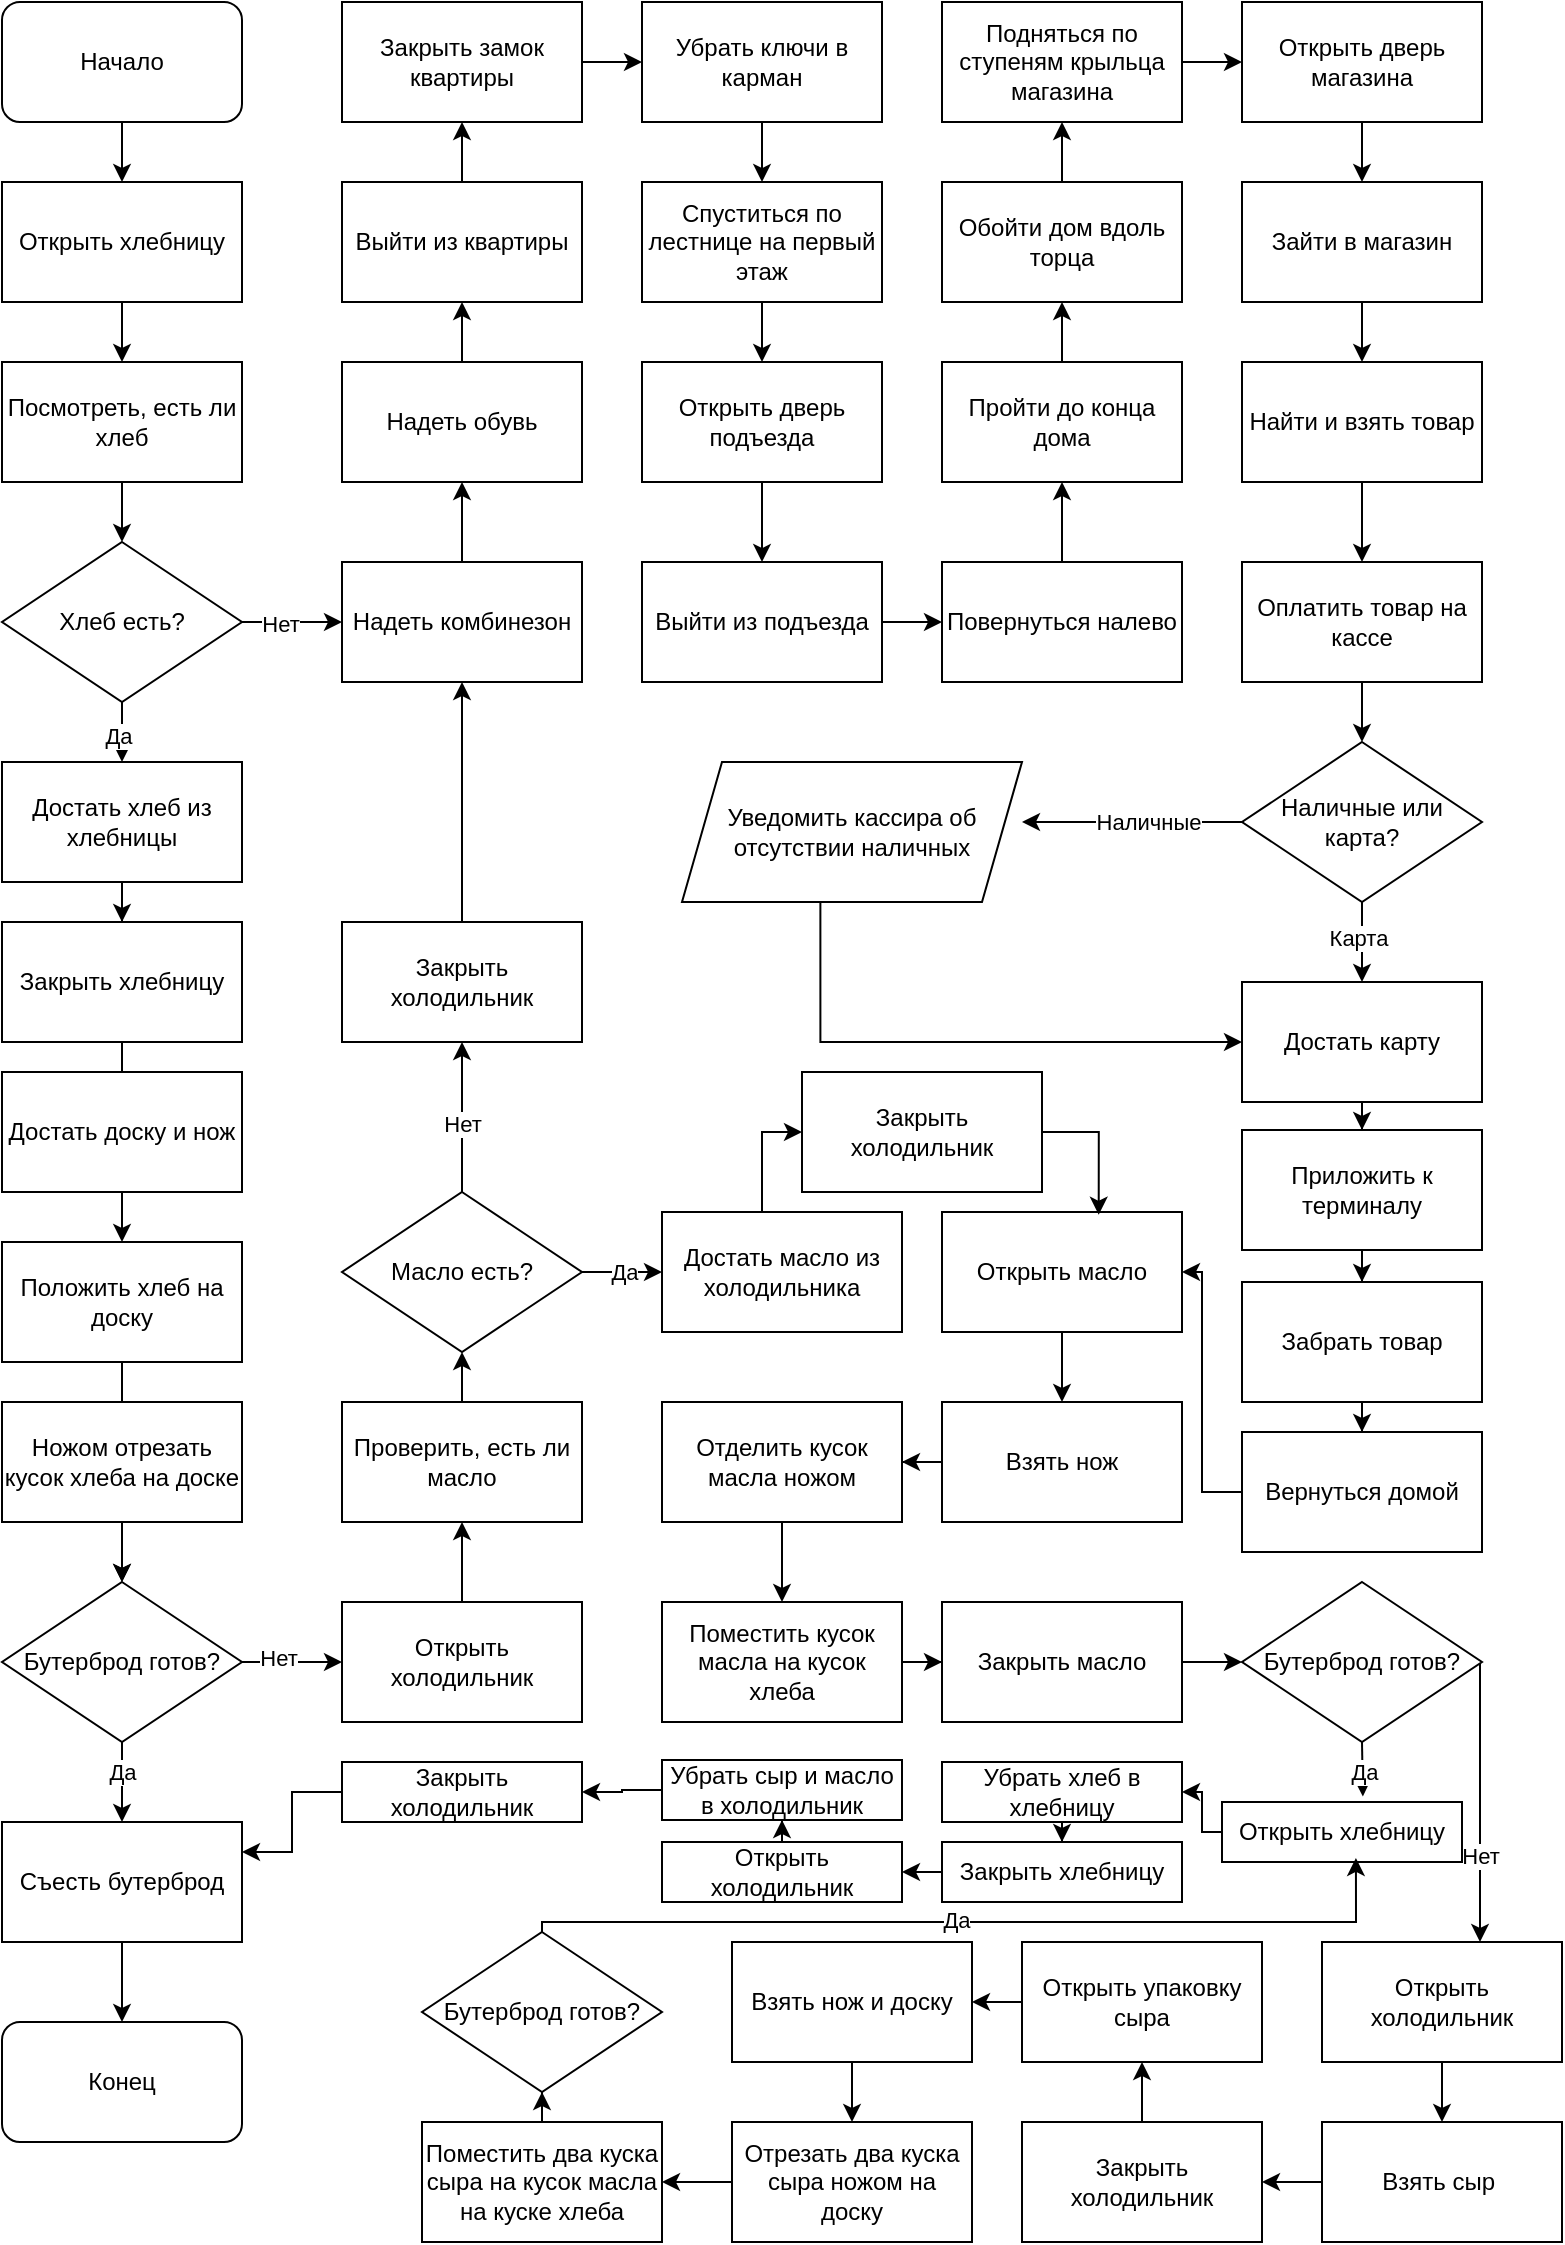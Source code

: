 <mxfile version="28.1.2">
  <diagram name="Страница — 1" id="aQO6wImOygcN_fj9YdqJ">
    <mxGraphModel dx="992" dy="596" grid="1" gridSize="10" guides="1" tooltips="1" connect="1" arrows="1" fold="1" page="1" pageScale="1" pageWidth="827" pageHeight="1169" math="0" shadow="0">
      <root>
        <mxCell id="0" />
        <mxCell id="1" parent="0" />
        <mxCell id="wdBrdmCuDnFgoLkxRWWF-6" value="" style="edgeStyle=orthogonalEdgeStyle;rounded=0;orthogonalLoop=1;jettySize=auto;html=1;" parent="1" source="8k_-EUJN0VSNiPV6PIDz-1" target="wdBrdmCuDnFgoLkxRWWF-5" edge="1">
          <mxGeometry relative="1" as="geometry" />
        </mxCell>
        <mxCell id="8k_-EUJN0VSNiPV6PIDz-1" value="Начало" style="rounded=1;whiteSpace=wrap;html=1;" parent="1" vertex="1">
          <mxGeometry x="40" y="20" width="120" height="60" as="geometry" />
        </mxCell>
        <mxCell id="wdBrdmCuDnFgoLkxRWWF-12" value="" style="edgeStyle=orthogonalEdgeStyle;rounded=0;orthogonalLoop=1;jettySize=auto;html=1;" parent="1" source="wdBrdmCuDnFgoLkxRWWF-5" target="wdBrdmCuDnFgoLkxRWWF-10" edge="1">
          <mxGeometry relative="1" as="geometry" />
        </mxCell>
        <mxCell id="wdBrdmCuDnFgoLkxRWWF-5" value="Открыть хлебницу" style="rounded=0;whiteSpace=wrap;html=1;" parent="1" vertex="1">
          <mxGeometry x="40" y="110" width="120" height="60" as="geometry" />
        </mxCell>
        <mxCell id="wdBrdmCuDnFgoLkxRWWF-18" value="" style="edgeStyle=orthogonalEdgeStyle;rounded=0;orthogonalLoop=1;jettySize=auto;html=1;" parent="1" source="wdBrdmCuDnFgoLkxRWWF-8" target="wdBrdmCuDnFgoLkxRWWF-11" edge="1">
          <mxGeometry relative="1" as="geometry" />
        </mxCell>
        <mxCell id="wdBrdmCuDnFgoLkxRWWF-8" value="Достать хлеб из хлебницы" style="rounded=0;whiteSpace=wrap;html=1;" parent="1" vertex="1">
          <mxGeometry x="40" y="400" width="120" height="60" as="geometry" />
        </mxCell>
        <mxCell id="wdBrdmCuDnFgoLkxRWWF-16" value="" style="edgeStyle=orthogonalEdgeStyle;rounded=0;orthogonalLoop=1;jettySize=auto;html=1;" parent="1" source="wdBrdmCuDnFgoLkxRWWF-9" target="wdBrdmCuDnFgoLkxRWWF-8" edge="1">
          <mxGeometry relative="1" as="geometry" />
        </mxCell>
        <mxCell id="wdBrdmCuDnFgoLkxRWWF-17" value="Да" style="edgeLabel;html=1;align=center;verticalAlign=middle;resizable=0;points=[];" parent="wdBrdmCuDnFgoLkxRWWF-16" vertex="1" connectable="0">
          <mxGeometry x="-0.34" y="-2" relative="1" as="geometry">
            <mxPoint as="offset" />
          </mxGeometry>
        </mxCell>
        <mxCell id="wdBrdmCuDnFgoLkxRWWF-20" value="" style="edgeStyle=orthogonalEdgeStyle;rounded=0;orthogonalLoop=1;jettySize=auto;html=1;" parent="1" source="wdBrdmCuDnFgoLkxRWWF-9" target="wdBrdmCuDnFgoLkxRWWF-19" edge="1">
          <mxGeometry relative="1" as="geometry" />
        </mxCell>
        <mxCell id="wdBrdmCuDnFgoLkxRWWF-21" value="Нет" style="edgeLabel;html=1;align=center;verticalAlign=middle;resizable=0;points=[];" parent="wdBrdmCuDnFgoLkxRWWF-20" vertex="1" connectable="0">
          <mxGeometry x="-0.232" y="-1" relative="1" as="geometry">
            <mxPoint as="offset" />
          </mxGeometry>
        </mxCell>
        <mxCell id="wdBrdmCuDnFgoLkxRWWF-9" value="Хлеб есть?" style="rhombus;whiteSpace=wrap;html=1;" parent="1" vertex="1">
          <mxGeometry x="40" y="290" width="120" height="80" as="geometry" />
        </mxCell>
        <mxCell id="wdBrdmCuDnFgoLkxRWWF-13" value="" style="edgeStyle=orthogonalEdgeStyle;rounded=0;orthogonalLoop=1;jettySize=auto;html=1;" parent="1" source="wdBrdmCuDnFgoLkxRWWF-10" target="wdBrdmCuDnFgoLkxRWWF-9" edge="1">
          <mxGeometry relative="1" as="geometry" />
        </mxCell>
        <mxCell id="wdBrdmCuDnFgoLkxRWWF-10" value="Посмотреть, есть ли хлеб" style="rounded=0;whiteSpace=wrap;html=1;" parent="1" vertex="1">
          <mxGeometry x="40" y="200" width="120" height="60" as="geometry" />
        </mxCell>
        <mxCell id="wdBrdmCuDnFgoLkxRWWF-88" value="" style="edgeStyle=orthogonalEdgeStyle;rounded=0;orthogonalLoop=1;jettySize=auto;html=1;" parent="1" source="wdBrdmCuDnFgoLkxRWWF-11" target="wdBrdmCuDnFgoLkxRWWF-69" edge="1">
          <mxGeometry relative="1" as="geometry" />
        </mxCell>
        <mxCell id="wdBrdmCuDnFgoLkxRWWF-11" value="Закрыть хлебницу" style="rounded=0;whiteSpace=wrap;html=1;" parent="1" vertex="1">
          <mxGeometry x="40" y="480" width="120" height="60" as="geometry" />
        </mxCell>
        <mxCell id="wdBrdmCuDnFgoLkxRWWF-23" value="" style="edgeStyle=orthogonalEdgeStyle;rounded=0;orthogonalLoop=1;jettySize=auto;html=1;" parent="1" source="wdBrdmCuDnFgoLkxRWWF-19" target="wdBrdmCuDnFgoLkxRWWF-22" edge="1">
          <mxGeometry relative="1" as="geometry" />
        </mxCell>
        <mxCell id="wdBrdmCuDnFgoLkxRWWF-19" value="Надеть комбинезон" style="rounded=0;whiteSpace=wrap;html=1;" parent="1" vertex="1">
          <mxGeometry x="210" y="300" width="120" height="60" as="geometry" />
        </mxCell>
        <mxCell id="wdBrdmCuDnFgoLkxRWWF-25" value="" style="edgeStyle=orthogonalEdgeStyle;rounded=0;orthogonalLoop=1;jettySize=auto;html=1;" parent="1" source="wdBrdmCuDnFgoLkxRWWF-22" target="wdBrdmCuDnFgoLkxRWWF-24" edge="1">
          <mxGeometry relative="1" as="geometry" />
        </mxCell>
        <mxCell id="wdBrdmCuDnFgoLkxRWWF-22" value="Надеть обувь" style="rounded=0;whiteSpace=wrap;html=1;" parent="1" vertex="1">
          <mxGeometry x="210" y="200" width="120" height="60" as="geometry" />
        </mxCell>
        <mxCell id="wdBrdmCuDnFgoLkxRWWF-27" value="" style="edgeStyle=orthogonalEdgeStyle;rounded=0;orthogonalLoop=1;jettySize=auto;html=1;" parent="1" source="wdBrdmCuDnFgoLkxRWWF-24" target="wdBrdmCuDnFgoLkxRWWF-26" edge="1">
          <mxGeometry relative="1" as="geometry" />
        </mxCell>
        <mxCell id="wdBrdmCuDnFgoLkxRWWF-24" value="Выйти из квартиры" style="rounded=0;whiteSpace=wrap;html=1;" parent="1" vertex="1">
          <mxGeometry x="210" y="110" width="120" height="60" as="geometry" />
        </mxCell>
        <mxCell id="wdBrdmCuDnFgoLkxRWWF-47" value="" style="edgeStyle=orthogonalEdgeStyle;rounded=0;orthogonalLoop=1;jettySize=auto;html=1;" parent="1" source="wdBrdmCuDnFgoLkxRWWF-26" target="wdBrdmCuDnFgoLkxRWWF-40" edge="1">
          <mxGeometry relative="1" as="geometry" />
        </mxCell>
        <mxCell id="wdBrdmCuDnFgoLkxRWWF-26" value="Закрыть замок квартиры" style="rounded=0;whiteSpace=wrap;html=1;" parent="1" vertex="1">
          <mxGeometry x="210" y="20" width="120" height="60" as="geometry" />
        </mxCell>
        <mxCell id="wdBrdmCuDnFgoLkxRWWF-31" value="" style="edgeStyle=orthogonalEdgeStyle;rounded=0;orthogonalLoop=1;jettySize=auto;html=1;" parent="1" source="wdBrdmCuDnFgoLkxRWWF-28" target="wdBrdmCuDnFgoLkxRWWF-30" edge="1">
          <mxGeometry relative="1" as="geometry" />
        </mxCell>
        <mxCell id="wdBrdmCuDnFgoLkxRWWF-28" value="Открыть дверь подъезда" style="rounded=0;whiteSpace=wrap;html=1;" parent="1" vertex="1">
          <mxGeometry x="360" y="200" width="120" height="60" as="geometry" />
        </mxCell>
        <mxCell id="wdBrdmCuDnFgoLkxRWWF-33" value="" style="edgeStyle=orthogonalEdgeStyle;rounded=0;orthogonalLoop=1;jettySize=auto;html=1;" parent="1" source="wdBrdmCuDnFgoLkxRWWF-30" target="wdBrdmCuDnFgoLkxRWWF-32" edge="1">
          <mxGeometry relative="1" as="geometry" />
        </mxCell>
        <mxCell id="wdBrdmCuDnFgoLkxRWWF-30" value="Выйти из подъезда" style="rounded=0;whiteSpace=wrap;html=1;" parent="1" vertex="1">
          <mxGeometry x="360" y="300" width="120" height="60" as="geometry" />
        </mxCell>
        <mxCell id="wdBrdmCuDnFgoLkxRWWF-35" value="" style="edgeStyle=orthogonalEdgeStyle;rounded=0;orthogonalLoop=1;jettySize=auto;html=1;" parent="1" source="wdBrdmCuDnFgoLkxRWWF-32" target="wdBrdmCuDnFgoLkxRWWF-34" edge="1">
          <mxGeometry relative="1" as="geometry" />
        </mxCell>
        <mxCell id="wdBrdmCuDnFgoLkxRWWF-32" value="Повернуться налево" style="rounded=0;whiteSpace=wrap;html=1;" parent="1" vertex="1">
          <mxGeometry x="510" y="300" width="120" height="60" as="geometry" />
        </mxCell>
        <mxCell id="wdBrdmCuDnFgoLkxRWWF-37" value="" style="edgeStyle=orthogonalEdgeStyle;rounded=0;orthogonalLoop=1;jettySize=auto;html=1;" parent="1" source="wdBrdmCuDnFgoLkxRWWF-34" target="wdBrdmCuDnFgoLkxRWWF-36" edge="1">
          <mxGeometry relative="1" as="geometry" />
        </mxCell>
        <mxCell id="wdBrdmCuDnFgoLkxRWWF-34" value="Пройти до конца дома" style="rounded=0;whiteSpace=wrap;html=1;" parent="1" vertex="1">
          <mxGeometry x="510" y="200" width="120" height="60" as="geometry" />
        </mxCell>
        <mxCell id="wdBrdmCuDnFgoLkxRWWF-41" value="" style="edgeStyle=orthogonalEdgeStyle;rounded=0;orthogonalLoop=1;jettySize=auto;html=1;" parent="1" source="wdBrdmCuDnFgoLkxRWWF-36" target="wdBrdmCuDnFgoLkxRWWF-38" edge="1">
          <mxGeometry relative="1" as="geometry" />
        </mxCell>
        <mxCell id="wdBrdmCuDnFgoLkxRWWF-36" value="Обойти дом вдоль торца" style="rounded=0;whiteSpace=wrap;html=1;" parent="1" vertex="1">
          <mxGeometry x="510" y="110" width="120" height="60" as="geometry" />
        </mxCell>
        <mxCell id="wdBrdmCuDnFgoLkxRWWF-43" value="" style="edgeStyle=orthogonalEdgeStyle;rounded=0;orthogonalLoop=1;jettySize=auto;html=1;" parent="1" source="wdBrdmCuDnFgoLkxRWWF-38" target="wdBrdmCuDnFgoLkxRWWF-42" edge="1">
          <mxGeometry relative="1" as="geometry" />
        </mxCell>
        <mxCell id="wdBrdmCuDnFgoLkxRWWF-38" value="Подняться по ступеням крыльца магазина" style="rounded=0;whiteSpace=wrap;html=1;" parent="1" vertex="1">
          <mxGeometry x="510" y="20" width="120" height="60" as="geometry" />
        </mxCell>
        <mxCell id="wdBrdmCuDnFgoLkxRWWF-49" value="" style="edgeStyle=orthogonalEdgeStyle;rounded=0;orthogonalLoop=1;jettySize=auto;html=1;" parent="1" source="wdBrdmCuDnFgoLkxRWWF-39" target="wdBrdmCuDnFgoLkxRWWF-28" edge="1">
          <mxGeometry relative="1" as="geometry" />
        </mxCell>
        <mxCell id="wdBrdmCuDnFgoLkxRWWF-39" value="Спуститься по лестнице на первый этаж" style="rounded=0;whiteSpace=wrap;html=1;" parent="1" vertex="1">
          <mxGeometry x="360" y="110" width="120" height="60" as="geometry" />
        </mxCell>
        <mxCell id="wdBrdmCuDnFgoLkxRWWF-48" value="" style="edgeStyle=orthogonalEdgeStyle;rounded=0;orthogonalLoop=1;jettySize=auto;html=1;" parent="1" source="wdBrdmCuDnFgoLkxRWWF-40" target="wdBrdmCuDnFgoLkxRWWF-39" edge="1">
          <mxGeometry relative="1" as="geometry" />
        </mxCell>
        <mxCell id="wdBrdmCuDnFgoLkxRWWF-40" value="Убрать ключи в карман" style="rounded=0;whiteSpace=wrap;html=1;" parent="1" vertex="1">
          <mxGeometry x="360" y="20" width="120" height="60" as="geometry" />
        </mxCell>
        <mxCell id="wdBrdmCuDnFgoLkxRWWF-45" value="" style="edgeStyle=orthogonalEdgeStyle;rounded=0;orthogonalLoop=1;jettySize=auto;html=1;" parent="1" source="wdBrdmCuDnFgoLkxRWWF-42" target="wdBrdmCuDnFgoLkxRWWF-44" edge="1">
          <mxGeometry relative="1" as="geometry" />
        </mxCell>
        <mxCell id="wdBrdmCuDnFgoLkxRWWF-42" value="Открыть дверь магазина" style="rounded=0;whiteSpace=wrap;html=1;" parent="1" vertex="1">
          <mxGeometry x="660" y="20" width="120" height="60" as="geometry" />
        </mxCell>
        <mxCell id="wdBrdmCuDnFgoLkxRWWF-50" value="" style="edgeStyle=orthogonalEdgeStyle;rounded=0;orthogonalLoop=1;jettySize=auto;html=1;" parent="1" source="wdBrdmCuDnFgoLkxRWWF-44" target="wdBrdmCuDnFgoLkxRWWF-46" edge="1">
          <mxGeometry relative="1" as="geometry" />
        </mxCell>
        <mxCell id="wdBrdmCuDnFgoLkxRWWF-44" value="Зайти в магазин" style="rounded=0;whiteSpace=wrap;html=1;" parent="1" vertex="1">
          <mxGeometry x="660" y="110" width="120" height="60" as="geometry" />
        </mxCell>
        <mxCell id="wdBrdmCuDnFgoLkxRWWF-52" value="" style="edgeStyle=orthogonalEdgeStyle;rounded=0;orthogonalLoop=1;jettySize=auto;html=1;" parent="1" source="wdBrdmCuDnFgoLkxRWWF-46" target="wdBrdmCuDnFgoLkxRWWF-51" edge="1">
          <mxGeometry relative="1" as="geometry" />
        </mxCell>
        <mxCell id="wdBrdmCuDnFgoLkxRWWF-46" value="Найти и взять товар" style="rounded=0;whiteSpace=wrap;html=1;" parent="1" vertex="1">
          <mxGeometry x="660" y="200" width="120" height="60" as="geometry" />
        </mxCell>
        <mxCell id="wdBrdmCuDnFgoLkxRWWF-54" value="" style="edgeStyle=orthogonalEdgeStyle;rounded=0;orthogonalLoop=1;jettySize=auto;html=1;" parent="1" source="wdBrdmCuDnFgoLkxRWWF-51" target="wdBrdmCuDnFgoLkxRWWF-53" edge="1">
          <mxGeometry relative="1" as="geometry" />
        </mxCell>
        <mxCell id="wdBrdmCuDnFgoLkxRWWF-51" value="Оплатить товар на кассе" style="rounded=0;whiteSpace=wrap;html=1;" parent="1" vertex="1">
          <mxGeometry x="660" y="300" width="120" height="60" as="geometry" />
        </mxCell>
        <mxCell id="wdBrdmCuDnFgoLkxRWWF-56" value="" style="edgeStyle=orthogonalEdgeStyle;rounded=0;orthogonalLoop=1;jettySize=auto;html=1;" parent="1" source="wdBrdmCuDnFgoLkxRWWF-53" edge="1">
          <mxGeometry relative="1" as="geometry">
            <mxPoint x="550" y="430" as="targetPoint" />
          </mxGeometry>
        </mxCell>
        <mxCell id="wdBrdmCuDnFgoLkxRWWF-57" value="Наличные" style="edgeLabel;html=1;align=center;verticalAlign=middle;resizable=0;points=[];" parent="wdBrdmCuDnFgoLkxRWWF-56" vertex="1" connectable="0">
          <mxGeometry x="-0.153" relative="1" as="geometry">
            <mxPoint as="offset" />
          </mxGeometry>
        </mxCell>
        <mxCell id="wdBrdmCuDnFgoLkxRWWF-59" value="" style="edgeStyle=orthogonalEdgeStyle;rounded=0;orthogonalLoop=1;jettySize=auto;html=1;" parent="1" source="wdBrdmCuDnFgoLkxRWWF-53" target="wdBrdmCuDnFgoLkxRWWF-58" edge="1">
          <mxGeometry relative="1" as="geometry" />
        </mxCell>
        <mxCell id="wdBrdmCuDnFgoLkxRWWF-60" value="Карта" style="edgeLabel;html=1;align=center;verticalAlign=middle;resizable=0;points=[];" parent="wdBrdmCuDnFgoLkxRWWF-59" vertex="1" connectable="0">
          <mxGeometry x="-0.13" y="-2" relative="1" as="geometry">
            <mxPoint as="offset" />
          </mxGeometry>
        </mxCell>
        <mxCell id="wdBrdmCuDnFgoLkxRWWF-53" value="Наличные или карта?" style="rhombus;whiteSpace=wrap;html=1;" parent="1" vertex="1">
          <mxGeometry x="660" y="390" width="120" height="80" as="geometry" />
        </mxCell>
        <mxCell id="wdBrdmCuDnFgoLkxRWWF-62" value="" style="edgeStyle=orthogonalEdgeStyle;rounded=0;orthogonalLoop=1;jettySize=auto;html=1;" parent="1" source="wdBrdmCuDnFgoLkxRWWF-58" target="wdBrdmCuDnFgoLkxRWWF-61" edge="1">
          <mxGeometry relative="1" as="geometry" />
        </mxCell>
        <mxCell id="wdBrdmCuDnFgoLkxRWWF-58" value="Достать карту" style="rounded=0;whiteSpace=wrap;html=1;" parent="1" vertex="1">
          <mxGeometry x="660" y="510" width="120" height="60" as="geometry" />
        </mxCell>
        <mxCell id="wdBrdmCuDnFgoLkxRWWF-67" value="" style="edgeStyle=orthogonalEdgeStyle;rounded=0;orthogonalLoop=1;jettySize=auto;html=1;" parent="1" source="wdBrdmCuDnFgoLkxRWWF-61" target="wdBrdmCuDnFgoLkxRWWF-63" edge="1">
          <mxGeometry relative="1" as="geometry" />
        </mxCell>
        <mxCell id="wdBrdmCuDnFgoLkxRWWF-61" value="Приложить к терминалу" style="rounded=0;whiteSpace=wrap;html=1;" parent="1" vertex="1">
          <mxGeometry x="660" y="584" width="120" height="60" as="geometry" />
        </mxCell>
        <mxCell id="8Jns6F7Sz3eSBuDucrZk-4" value="" style="edgeStyle=orthogonalEdgeStyle;rounded=0;orthogonalLoop=1;jettySize=auto;html=1;" edge="1" parent="1" source="wdBrdmCuDnFgoLkxRWWF-63" target="8Jns6F7Sz3eSBuDucrZk-2">
          <mxGeometry relative="1" as="geometry" />
        </mxCell>
        <mxCell id="wdBrdmCuDnFgoLkxRWWF-63" value="Забрать товар" style="rounded=0;whiteSpace=wrap;html=1;" parent="1" vertex="1">
          <mxGeometry x="660" y="660" width="120" height="60" as="geometry" />
        </mxCell>
        <mxCell id="wdBrdmCuDnFgoLkxRWWF-66" value="" style="edgeStyle=orthogonalEdgeStyle;rounded=0;orthogonalLoop=1;jettySize=auto;html=1;entryX=0;entryY=0.5;entryDx=0;entryDy=0;exitX=0.407;exitY=1.006;exitDx=0;exitDy=0;exitPerimeter=0;" parent="1" source="wdBrdmCuDnFgoLkxRWWF-64" target="wdBrdmCuDnFgoLkxRWWF-58" edge="1">
          <mxGeometry relative="1" as="geometry">
            <mxPoint x="465" y="525" as="targetPoint" />
          </mxGeometry>
        </mxCell>
        <mxCell id="wdBrdmCuDnFgoLkxRWWF-64" value="Уведомить кассира об отсутствии наличных" style="shape=parallelogram;perimeter=parallelogramPerimeter;whiteSpace=wrap;html=1;fixedSize=1;" parent="1" vertex="1">
          <mxGeometry x="380" y="400" width="170" height="70" as="geometry" />
        </mxCell>
        <mxCell id="wdBrdmCuDnFgoLkxRWWF-68" value="Достать доску и нож" style="rounded=0;whiteSpace=wrap;html=1;" parent="1" vertex="1">
          <mxGeometry x="40" y="555" width="120" height="60" as="geometry" />
        </mxCell>
        <mxCell id="wdBrdmCuDnFgoLkxRWWF-89" value="" style="edgeStyle=orthogonalEdgeStyle;rounded=0;orthogonalLoop=1;jettySize=auto;html=1;" parent="1" source="wdBrdmCuDnFgoLkxRWWF-69" target="wdBrdmCuDnFgoLkxRWWF-72" edge="1">
          <mxGeometry relative="1" as="geometry" />
        </mxCell>
        <mxCell id="wdBrdmCuDnFgoLkxRWWF-69" value="Положить хлеб на доску" style="rounded=0;whiteSpace=wrap;html=1;" parent="1" vertex="1">
          <mxGeometry x="40" y="640" width="120" height="60" as="geometry" />
        </mxCell>
        <mxCell id="wdBrdmCuDnFgoLkxRWWF-75" value="" style="edgeStyle=orthogonalEdgeStyle;rounded=0;orthogonalLoop=1;jettySize=auto;html=1;" parent="1" source="wdBrdmCuDnFgoLkxRWWF-70" target="wdBrdmCuDnFgoLkxRWWF-72" edge="1">
          <mxGeometry relative="1" as="geometry" />
        </mxCell>
        <mxCell id="wdBrdmCuDnFgoLkxRWWF-70" value="Ножом отрезать кусок хлеба на доске" style="rounded=0;whiteSpace=wrap;html=1;" parent="1" vertex="1">
          <mxGeometry x="40" y="720" width="120" height="60" as="geometry" />
        </mxCell>
        <mxCell id="wdBrdmCuDnFgoLkxRWWF-77" value="" style="edgeStyle=orthogonalEdgeStyle;rounded=0;orthogonalLoop=1;jettySize=auto;html=1;" parent="1" source="wdBrdmCuDnFgoLkxRWWF-72" target="wdBrdmCuDnFgoLkxRWWF-76" edge="1">
          <mxGeometry relative="1" as="geometry" />
        </mxCell>
        <mxCell id="wdBrdmCuDnFgoLkxRWWF-80" value="Да" style="edgeLabel;html=1;align=center;verticalAlign=middle;resizable=0;points=[];" parent="wdBrdmCuDnFgoLkxRWWF-77" vertex="1" connectable="0">
          <mxGeometry x="-0.78" y="4" relative="1" as="geometry">
            <mxPoint x="-4" y="10" as="offset" />
          </mxGeometry>
        </mxCell>
        <mxCell id="wdBrdmCuDnFgoLkxRWWF-82" value="" style="edgeStyle=orthogonalEdgeStyle;rounded=0;orthogonalLoop=1;jettySize=auto;html=1;" parent="1" source="wdBrdmCuDnFgoLkxRWWF-72" target="wdBrdmCuDnFgoLkxRWWF-81" edge="1">
          <mxGeometry relative="1" as="geometry" />
        </mxCell>
        <mxCell id="wdBrdmCuDnFgoLkxRWWF-85" value="Нет" style="edgeLabel;html=1;align=center;verticalAlign=middle;resizable=0;points=[];" parent="wdBrdmCuDnFgoLkxRWWF-82" vertex="1" connectable="0">
          <mxGeometry x="-0.28" y="2" relative="1" as="geometry">
            <mxPoint as="offset" />
          </mxGeometry>
        </mxCell>
        <mxCell id="wdBrdmCuDnFgoLkxRWWF-72" value="Бутерброд готов?" style="rhombus;whiteSpace=wrap;html=1;" parent="1" vertex="1">
          <mxGeometry x="40" y="810" width="120" height="80" as="geometry" />
        </mxCell>
        <mxCell id="wdBrdmCuDnFgoLkxRWWF-79" value="" style="edgeStyle=orthogonalEdgeStyle;rounded=0;orthogonalLoop=1;jettySize=auto;html=1;" parent="1" source="wdBrdmCuDnFgoLkxRWWF-76" target="wdBrdmCuDnFgoLkxRWWF-78" edge="1">
          <mxGeometry relative="1" as="geometry" />
        </mxCell>
        <mxCell id="wdBrdmCuDnFgoLkxRWWF-76" value="Съесть бутерброд" style="rounded=0;whiteSpace=wrap;html=1;" parent="1" vertex="1">
          <mxGeometry x="40" y="930" width="120" height="60" as="geometry" />
        </mxCell>
        <mxCell id="wdBrdmCuDnFgoLkxRWWF-78" value="Конец" style="rounded=1;whiteSpace=wrap;html=1;" parent="1" vertex="1">
          <mxGeometry x="40" y="1030" width="120" height="60" as="geometry" />
        </mxCell>
        <mxCell id="wdBrdmCuDnFgoLkxRWWF-91" value="" style="edgeStyle=orthogonalEdgeStyle;rounded=0;orthogonalLoop=1;jettySize=auto;html=1;" parent="1" source="wdBrdmCuDnFgoLkxRWWF-81" target="wdBrdmCuDnFgoLkxRWWF-90" edge="1">
          <mxGeometry relative="1" as="geometry" />
        </mxCell>
        <mxCell id="wdBrdmCuDnFgoLkxRWWF-81" value="Открыть холодильник" style="rounded=0;whiteSpace=wrap;html=1;" parent="1" vertex="1">
          <mxGeometry x="210" y="820" width="120" height="60" as="geometry" />
        </mxCell>
        <mxCell id="wdBrdmCuDnFgoLkxRWWF-93" value="" style="edgeStyle=orthogonalEdgeStyle;rounded=0;orthogonalLoop=1;jettySize=auto;html=1;" parent="1" source="wdBrdmCuDnFgoLkxRWWF-90" target="wdBrdmCuDnFgoLkxRWWF-92" edge="1">
          <mxGeometry relative="1" as="geometry" />
        </mxCell>
        <mxCell id="wdBrdmCuDnFgoLkxRWWF-90" value="Проверить, есть ли масло" style="rounded=0;whiteSpace=wrap;html=1;" parent="1" vertex="1">
          <mxGeometry x="210" y="720" width="120" height="60" as="geometry" />
        </mxCell>
        <mxCell id="wdBrdmCuDnFgoLkxRWWF-99" value="" style="edgeStyle=orthogonalEdgeStyle;rounded=0;orthogonalLoop=1;jettySize=auto;html=1;" parent="1" source="wdBrdmCuDnFgoLkxRWWF-92" target="wdBrdmCuDnFgoLkxRWWF-97" edge="1">
          <mxGeometry relative="1" as="geometry" />
        </mxCell>
        <mxCell id="wdBrdmCuDnFgoLkxRWWF-101" value="Нет" style="edgeLabel;html=1;align=center;verticalAlign=middle;resizable=0;points=[];" parent="wdBrdmCuDnFgoLkxRWWF-99" vertex="1" connectable="0">
          <mxGeometry x="0.404" y="-2" relative="1" as="geometry">
            <mxPoint x="-2" y="18" as="offset" />
          </mxGeometry>
        </mxCell>
        <mxCell id="wdBrdmCuDnFgoLkxRWWF-105" value="" style="edgeStyle=orthogonalEdgeStyle;rounded=0;orthogonalLoop=1;jettySize=auto;html=1;" parent="1" source="wdBrdmCuDnFgoLkxRWWF-92" target="wdBrdmCuDnFgoLkxRWWF-103" edge="1">
          <mxGeometry relative="1" as="geometry" />
        </mxCell>
        <mxCell id="wdBrdmCuDnFgoLkxRWWF-106" value="Да" style="edgeLabel;html=1;align=center;verticalAlign=middle;resizable=0;points=[];" parent="wdBrdmCuDnFgoLkxRWWF-105" vertex="1" connectable="0">
          <mxGeometry x="0.224" y="5" relative="1" as="geometry">
            <mxPoint x="-4" y="5" as="offset" />
          </mxGeometry>
        </mxCell>
        <mxCell id="wdBrdmCuDnFgoLkxRWWF-92" value="Масло есть?" style="rhombus;whiteSpace=wrap;html=1;" parent="1" vertex="1">
          <mxGeometry x="210" y="615" width="120" height="80" as="geometry" />
        </mxCell>
        <mxCell id="wdBrdmCuDnFgoLkxRWWF-100" style="edgeStyle=orthogonalEdgeStyle;rounded=0;orthogonalLoop=1;jettySize=auto;html=1;exitX=0.5;exitY=0;exitDx=0;exitDy=0;entryX=0.5;entryY=1;entryDx=0;entryDy=0;" parent="1" source="wdBrdmCuDnFgoLkxRWWF-97" target="wdBrdmCuDnFgoLkxRWWF-19" edge="1">
          <mxGeometry relative="1" as="geometry" />
        </mxCell>
        <mxCell id="wdBrdmCuDnFgoLkxRWWF-97" value="Закрыть холодильник" style="rounded=0;whiteSpace=wrap;html=1;" parent="1" vertex="1">
          <mxGeometry x="210" y="480" width="120" height="60" as="geometry" />
        </mxCell>
        <mxCell id="wdBrdmCuDnFgoLkxRWWF-130" style="edgeStyle=orthogonalEdgeStyle;rounded=0;orthogonalLoop=1;jettySize=auto;html=1;exitX=0.5;exitY=0;exitDx=0;exitDy=0;entryX=0;entryY=0.5;entryDx=0;entryDy=0;" parent="1" source="wdBrdmCuDnFgoLkxRWWF-103" target="wdBrdmCuDnFgoLkxRWWF-129" edge="1">
          <mxGeometry relative="1" as="geometry">
            <Array as="points">
              <mxPoint x="420" y="625" />
              <mxPoint x="420" y="585" />
            </Array>
          </mxGeometry>
        </mxCell>
        <mxCell id="wdBrdmCuDnFgoLkxRWWF-103" value="Достать масло из холодильника" style="rounded=0;whiteSpace=wrap;html=1;" parent="1" vertex="1">
          <mxGeometry x="370" y="625" width="120" height="60" as="geometry" />
        </mxCell>
        <mxCell id="wdBrdmCuDnFgoLkxRWWF-110" value="" style="edgeStyle=orthogonalEdgeStyle;rounded=0;orthogonalLoop=1;jettySize=auto;html=1;" parent="1" source="wdBrdmCuDnFgoLkxRWWF-107" target="wdBrdmCuDnFgoLkxRWWF-109" edge="1">
          <mxGeometry relative="1" as="geometry" />
        </mxCell>
        <mxCell id="wdBrdmCuDnFgoLkxRWWF-107" value="Открыть масло" style="rounded=0;whiteSpace=wrap;html=1;" parent="1" vertex="1">
          <mxGeometry x="510" y="625" width="120" height="60" as="geometry" />
        </mxCell>
        <mxCell id="wdBrdmCuDnFgoLkxRWWF-112" value="" style="edgeStyle=orthogonalEdgeStyle;rounded=0;orthogonalLoop=1;jettySize=auto;html=1;" parent="1" source="wdBrdmCuDnFgoLkxRWWF-109" target="wdBrdmCuDnFgoLkxRWWF-111" edge="1">
          <mxGeometry relative="1" as="geometry" />
        </mxCell>
        <mxCell id="wdBrdmCuDnFgoLkxRWWF-109" value="Взять нож" style="rounded=0;whiteSpace=wrap;html=1;" parent="1" vertex="1">
          <mxGeometry x="510" y="720" width="120" height="60" as="geometry" />
        </mxCell>
        <mxCell id="wdBrdmCuDnFgoLkxRWWF-115" value="" style="edgeStyle=orthogonalEdgeStyle;rounded=0;orthogonalLoop=1;jettySize=auto;html=1;" parent="1" source="wdBrdmCuDnFgoLkxRWWF-111" target="wdBrdmCuDnFgoLkxRWWF-113" edge="1">
          <mxGeometry relative="1" as="geometry" />
        </mxCell>
        <mxCell id="wdBrdmCuDnFgoLkxRWWF-111" value="Отделить кусок масла ножом" style="rounded=0;whiteSpace=wrap;html=1;" parent="1" vertex="1">
          <mxGeometry x="370" y="720" width="120" height="60" as="geometry" />
        </mxCell>
        <mxCell id="wdBrdmCuDnFgoLkxRWWF-116" value="" style="edgeStyle=orthogonalEdgeStyle;rounded=0;orthogonalLoop=1;jettySize=auto;html=1;" parent="1" source="wdBrdmCuDnFgoLkxRWWF-113" target="wdBrdmCuDnFgoLkxRWWF-114" edge="1">
          <mxGeometry relative="1" as="geometry" />
        </mxCell>
        <mxCell id="wdBrdmCuDnFgoLkxRWWF-113" value="Поместить кусок масла на кусок хлеба" style="rounded=0;whiteSpace=wrap;html=1;" parent="1" vertex="1">
          <mxGeometry x="370" y="820" width="120" height="60" as="geometry" />
        </mxCell>
        <mxCell id="wdBrdmCuDnFgoLkxRWWF-128" value="" style="edgeStyle=orthogonalEdgeStyle;rounded=0;orthogonalLoop=1;jettySize=auto;html=1;" parent="1" source="wdBrdmCuDnFgoLkxRWWF-114" target="wdBrdmCuDnFgoLkxRWWF-117" edge="1">
          <mxGeometry relative="1" as="geometry" />
        </mxCell>
        <mxCell id="wdBrdmCuDnFgoLkxRWWF-114" value="Закрыть масло" style="rounded=0;whiteSpace=wrap;html=1;" parent="1" vertex="1">
          <mxGeometry x="510" y="820" width="120" height="60" as="geometry" />
        </mxCell>
        <mxCell id="wdBrdmCuDnFgoLkxRWWF-126" value="" style="edgeStyle=orthogonalEdgeStyle;rounded=0;orthogonalLoop=1;jettySize=auto;html=1;" parent="1" edge="1">
          <mxGeometry relative="1" as="geometry">
            <mxPoint x="779" y="850" as="sourcePoint" />
            <mxPoint x="779" y="990" as="targetPoint" />
          </mxGeometry>
        </mxCell>
        <mxCell id="wdBrdmCuDnFgoLkxRWWF-127" value="Нет" style="edgeLabel;html=1;align=center;verticalAlign=middle;resizable=0;points=[];" parent="wdBrdmCuDnFgoLkxRWWF-126" vertex="1" connectable="0">
          <mxGeometry x="0.376" relative="1" as="geometry">
            <mxPoint as="offset" />
          </mxGeometry>
        </mxCell>
        <mxCell id="wdBrdmCuDnFgoLkxRWWF-117" value="Бутерброд готов?" style="rhombus;whiteSpace=wrap;html=1;" parent="1" vertex="1">
          <mxGeometry x="660" y="810" width="120" height="80" as="geometry" />
        </mxCell>
        <mxCell id="wdBrdmCuDnFgoLkxRWWF-135" value="" style="edgeStyle=orthogonalEdgeStyle;rounded=0;orthogonalLoop=1;jettySize=auto;html=1;" parent="1" source="wdBrdmCuDnFgoLkxRWWF-125" target="wdBrdmCuDnFgoLkxRWWF-133" edge="1">
          <mxGeometry relative="1" as="geometry" />
        </mxCell>
        <mxCell id="wdBrdmCuDnFgoLkxRWWF-125" value="Открыть холодильник" style="rounded=0;whiteSpace=wrap;html=1;" parent="1" vertex="1">
          <mxGeometry x="700" y="990" width="120" height="60" as="geometry" />
        </mxCell>
        <mxCell id="wdBrdmCuDnFgoLkxRWWF-129" value="Закрыть холодильник" style="rounded=0;whiteSpace=wrap;html=1;" parent="1" vertex="1">
          <mxGeometry x="440" y="555" width="120" height="60" as="geometry" />
        </mxCell>
        <mxCell id="wdBrdmCuDnFgoLkxRWWF-132" style="edgeStyle=orthogonalEdgeStyle;rounded=0;orthogonalLoop=1;jettySize=auto;html=1;exitX=1;exitY=0.5;exitDx=0;exitDy=0;entryX=0.653;entryY=0.023;entryDx=0;entryDy=0;entryPerimeter=0;" parent="1" source="wdBrdmCuDnFgoLkxRWWF-129" target="wdBrdmCuDnFgoLkxRWWF-107" edge="1">
          <mxGeometry relative="1" as="geometry" />
        </mxCell>
        <mxCell id="wdBrdmCuDnFgoLkxRWWF-136" value="" style="edgeStyle=orthogonalEdgeStyle;rounded=0;orthogonalLoop=1;jettySize=auto;html=1;" parent="1" source="wdBrdmCuDnFgoLkxRWWF-133" target="wdBrdmCuDnFgoLkxRWWF-134" edge="1">
          <mxGeometry relative="1" as="geometry" />
        </mxCell>
        <mxCell id="wdBrdmCuDnFgoLkxRWWF-133" value="Взять сыр&amp;nbsp;" style="rounded=0;whiteSpace=wrap;html=1;" parent="1" vertex="1">
          <mxGeometry x="700" y="1080" width="120" height="60" as="geometry" />
        </mxCell>
        <mxCell id="wdBrdmCuDnFgoLkxRWWF-138" value="" style="edgeStyle=orthogonalEdgeStyle;rounded=0;orthogonalLoop=1;jettySize=auto;html=1;" parent="1" source="wdBrdmCuDnFgoLkxRWWF-134" target="wdBrdmCuDnFgoLkxRWWF-137" edge="1">
          <mxGeometry relative="1" as="geometry" />
        </mxCell>
        <mxCell id="wdBrdmCuDnFgoLkxRWWF-134" value="Закрыть холодильник" style="rounded=0;whiteSpace=wrap;html=1;" parent="1" vertex="1">
          <mxGeometry x="550" y="1080" width="120" height="60" as="geometry" />
        </mxCell>
        <mxCell id="wdBrdmCuDnFgoLkxRWWF-142" value="" style="edgeStyle=orthogonalEdgeStyle;rounded=0;orthogonalLoop=1;jettySize=auto;html=1;" parent="1" source="wdBrdmCuDnFgoLkxRWWF-137" target="wdBrdmCuDnFgoLkxRWWF-139" edge="1">
          <mxGeometry relative="1" as="geometry" />
        </mxCell>
        <mxCell id="wdBrdmCuDnFgoLkxRWWF-137" value="Открыть упаковку сыра" style="rounded=0;whiteSpace=wrap;html=1;" parent="1" vertex="1">
          <mxGeometry x="550" y="990" width="120" height="60" as="geometry" />
        </mxCell>
        <mxCell id="wdBrdmCuDnFgoLkxRWWF-143" value="" style="edgeStyle=orthogonalEdgeStyle;rounded=0;orthogonalLoop=1;jettySize=auto;html=1;" parent="1" source="wdBrdmCuDnFgoLkxRWWF-139" target="wdBrdmCuDnFgoLkxRWWF-140" edge="1">
          <mxGeometry relative="1" as="geometry" />
        </mxCell>
        <mxCell id="wdBrdmCuDnFgoLkxRWWF-139" value="Взять нож и доску" style="rounded=0;whiteSpace=wrap;html=1;" parent="1" vertex="1">
          <mxGeometry x="405" y="990" width="120" height="60" as="geometry" />
        </mxCell>
        <mxCell id="wdBrdmCuDnFgoLkxRWWF-144" value="" style="edgeStyle=orthogonalEdgeStyle;rounded=0;orthogonalLoop=1;jettySize=auto;html=1;" parent="1" source="wdBrdmCuDnFgoLkxRWWF-140" target="wdBrdmCuDnFgoLkxRWWF-141" edge="1">
          <mxGeometry relative="1" as="geometry" />
        </mxCell>
        <mxCell id="wdBrdmCuDnFgoLkxRWWF-140" value="Отрезать два куска сыра ножом на доску" style="rounded=0;whiteSpace=wrap;html=1;" parent="1" vertex="1">
          <mxGeometry x="405" y="1080" width="120" height="60" as="geometry" />
        </mxCell>
        <mxCell id="8Jns6F7Sz3eSBuDucrZk-40" value="" style="edgeStyle=orthogonalEdgeStyle;rounded=0;orthogonalLoop=1;jettySize=auto;html=1;" edge="1" parent="1" source="wdBrdmCuDnFgoLkxRWWF-141" target="8Jns6F7Sz3eSBuDucrZk-39">
          <mxGeometry relative="1" as="geometry" />
        </mxCell>
        <mxCell id="wdBrdmCuDnFgoLkxRWWF-141" value="Поместить два куска сыра на кусок масла на куске хлеба" style="rounded=0;whiteSpace=wrap;html=1;" parent="1" vertex="1">
          <mxGeometry x="250" y="1080" width="120" height="60" as="geometry" />
        </mxCell>
        <mxCell id="8Jns6F7Sz3eSBuDucrZk-10" style="edgeStyle=orthogonalEdgeStyle;rounded=0;orthogonalLoop=1;jettySize=auto;html=1;exitX=0;exitY=0.5;exitDx=0;exitDy=0;" edge="1" parent="1" source="8Jns6F7Sz3eSBuDucrZk-2" target="wdBrdmCuDnFgoLkxRWWF-107">
          <mxGeometry relative="1" as="geometry">
            <Array as="points">
              <mxPoint x="640" y="765" />
              <mxPoint x="640" y="655" />
            </Array>
          </mxGeometry>
        </mxCell>
        <mxCell id="8Jns6F7Sz3eSBuDucrZk-2" value="Вернуться домой" style="rounded=0;whiteSpace=wrap;html=1;" vertex="1" parent="1">
          <mxGeometry x="660" y="735" width="120" height="60" as="geometry" />
        </mxCell>
        <mxCell id="8Jns6F7Sz3eSBuDucrZk-24" style="edgeStyle=orthogonalEdgeStyle;rounded=0;orthogonalLoop=1;jettySize=auto;html=1;exitX=0;exitY=0.5;exitDx=0;exitDy=0;entryX=1;entryY=0.5;entryDx=0;entryDy=0;" edge="1" parent="1" source="8Jns6F7Sz3eSBuDucrZk-11" target="8Jns6F7Sz3eSBuDucrZk-18">
          <mxGeometry relative="1" as="geometry">
            <Array as="points">
              <mxPoint x="640" y="935" />
              <mxPoint x="640" y="915" />
            </Array>
          </mxGeometry>
        </mxCell>
        <mxCell id="8Jns6F7Sz3eSBuDucrZk-11" value="Открыть хлебницу" style="rounded=0;whiteSpace=wrap;html=1;" vertex="1" parent="1">
          <mxGeometry x="650" y="920" width="120" height="30" as="geometry" />
        </mxCell>
        <mxCell id="8Jns6F7Sz3eSBuDucrZk-17" style="edgeStyle=orthogonalEdgeStyle;rounded=0;orthogonalLoop=1;jettySize=auto;html=1;exitX=0;exitY=0.5;exitDx=0;exitDy=0;entryX=1;entryY=0.25;entryDx=0;entryDy=0;" edge="1" parent="1" source="8Jns6F7Sz3eSBuDucrZk-16" target="wdBrdmCuDnFgoLkxRWWF-76">
          <mxGeometry relative="1" as="geometry" />
        </mxCell>
        <mxCell id="8Jns6F7Sz3eSBuDucrZk-16" value="Закрыть холодильник" style="rounded=0;whiteSpace=wrap;html=1;" vertex="1" parent="1">
          <mxGeometry x="210" y="900" width="120" height="30" as="geometry" />
        </mxCell>
        <mxCell id="8Jns6F7Sz3eSBuDucrZk-27" value="" style="edgeStyle=orthogonalEdgeStyle;rounded=0;orthogonalLoop=1;jettySize=auto;html=1;" edge="1" parent="1" source="8Jns6F7Sz3eSBuDucrZk-18" target="8Jns6F7Sz3eSBuDucrZk-25">
          <mxGeometry relative="1" as="geometry" />
        </mxCell>
        <mxCell id="8Jns6F7Sz3eSBuDucrZk-18" value="Убрать хлеб в хлебницу" style="rounded=0;whiteSpace=wrap;html=1;" vertex="1" parent="1">
          <mxGeometry x="510" y="900" width="120" height="30" as="geometry" />
        </mxCell>
        <mxCell id="8Jns6F7Sz3eSBuDucrZk-21" style="edgeStyle=orthogonalEdgeStyle;rounded=0;orthogonalLoop=1;jettySize=auto;html=1;exitX=0.5;exitY=1;exitDx=0;exitDy=0;entryX=0.587;entryY=-0.093;entryDx=0;entryDy=0;entryPerimeter=0;" edge="1" parent="1" source="wdBrdmCuDnFgoLkxRWWF-117" target="8Jns6F7Sz3eSBuDucrZk-11">
          <mxGeometry relative="1" as="geometry" />
        </mxCell>
        <mxCell id="8Jns6F7Sz3eSBuDucrZk-22" value="Да" style="edgeLabel;html=1;align=center;verticalAlign=middle;resizable=0;points=[];" vertex="1" connectable="0" parent="8Jns6F7Sz3eSBuDucrZk-21">
          <mxGeometry x="0.073" y="1" relative="1" as="geometry">
            <mxPoint as="offset" />
          </mxGeometry>
        </mxCell>
        <mxCell id="8Jns6F7Sz3eSBuDucrZk-31" style="edgeStyle=orthogonalEdgeStyle;rounded=0;orthogonalLoop=1;jettySize=auto;html=1;exitX=0;exitY=0.25;exitDx=0;exitDy=0;" edge="1" parent="1" source="8Jns6F7Sz3eSBuDucrZk-25" target="8Jns6F7Sz3eSBuDucrZk-28">
          <mxGeometry relative="1" as="geometry">
            <Array as="points">
              <mxPoint x="510" y="955" />
            </Array>
          </mxGeometry>
        </mxCell>
        <mxCell id="8Jns6F7Sz3eSBuDucrZk-25" value="Закрыть хлебницу" style="rounded=0;whiteSpace=wrap;html=1;" vertex="1" parent="1">
          <mxGeometry x="510" y="940" width="120" height="30" as="geometry" />
        </mxCell>
        <mxCell id="8Jns6F7Sz3eSBuDucrZk-34" style="edgeStyle=orthogonalEdgeStyle;rounded=0;orthogonalLoop=1;jettySize=auto;html=1;exitX=0.5;exitY=0;exitDx=0;exitDy=0;" edge="1" parent="1" source="8Jns6F7Sz3eSBuDucrZk-28" target="8Jns6F7Sz3eSBuDucrZk-29">
          <mxGeometry relative="1" as="geometry" />
        </mxCell>
        <mxCell id="8Jns6F7Sz3eSBuDucrZk-28" value="Открыть холодильник" style="rounded=0;whiteSpace=wrap;html=1;" vertex="1" parent="1">
          <mxGeometry x="370" y="940" width="120" height="30" as="geometry" />
        </mxCell>
        <mxCell id="8Jns6F7Sz3eSBuDucrZk-36" value="" style="edgeStyle=orthogonalEdgeStyle;rounded=0;orthogonalLoop=1;jettySize=auto;html=1;" edge="1" parent="1" source="8Jns6F7Sz3eSBuDucrZk-29" target="8Jns6F7Sz3eSBuDucrZk-16">
          <mxGeometry relative="1" as="geometry" />
        </mxCell>
        <mxCell id="8Jns6F7Sz3eSBuDucrZk-29" value="Убрать сыр и масло в холодильник" style="rounded=0;whiteSpace=wrap;html=1;" vertex="1" parent="1">
          <mxGeometry x="370" y="899" width="120" height="30" as="geometry" />
        </mxCell>
        <mxCell id="8Jns6F7Sz3eSBuDucrZk-39" value="Бутерброд готов?" style="rhombus;whiteSpace=wrap;html=1;" vertex="1" parent="1">
          <mxGeometry x="250" y="985" width="120" height="80" as="geometry" />
        </mxCell>
        <mxCell id="8Jns6F7Sz3eSBuDucrZk-47" style="edgeStyle=orthogonalEdgeStyle;rounded=0;orthogonalLoop=1;jettySize=auto;html=1;exitX=0.5;exitY=0;exitDx=0;exitDy=0;entryX=0.558;entryY=0.933;entryDx=0;entryDy=0;entryPerimeter=0;" edge="1" parent="1" source="8Jns6F7Sz3eSBuDucrZk-39" target="8Jns6F7Sz3eSBuDucrZk-11">
          <mxGeometry relative="1" as="geometry">
            <Array as="points">
              <mxPoint x="310" y="980" />
              <mxPoint x="717" y="980" />
            </Array>
          </mxGeometry>
        </mxCell>
        <mxCell id="8Jns6F7Sz3eSBuDucrZk-48" value="Да" style="edgeLabel;html=1;align=center;verticalAlign=middle;resizable=0;points=[];" vertex="1" connectable="0" parent="8Jns6F7Sz3eSBuDucrZk-47">
          <mxGeometry x="-0.045" y="1" relative="1" as="geometry">
            <mxPoint as="offset" />
          </mxGeometry>
        </mxCell>
      </root>
    </mxGraphModel>
  </diagram>
</mxfile>
